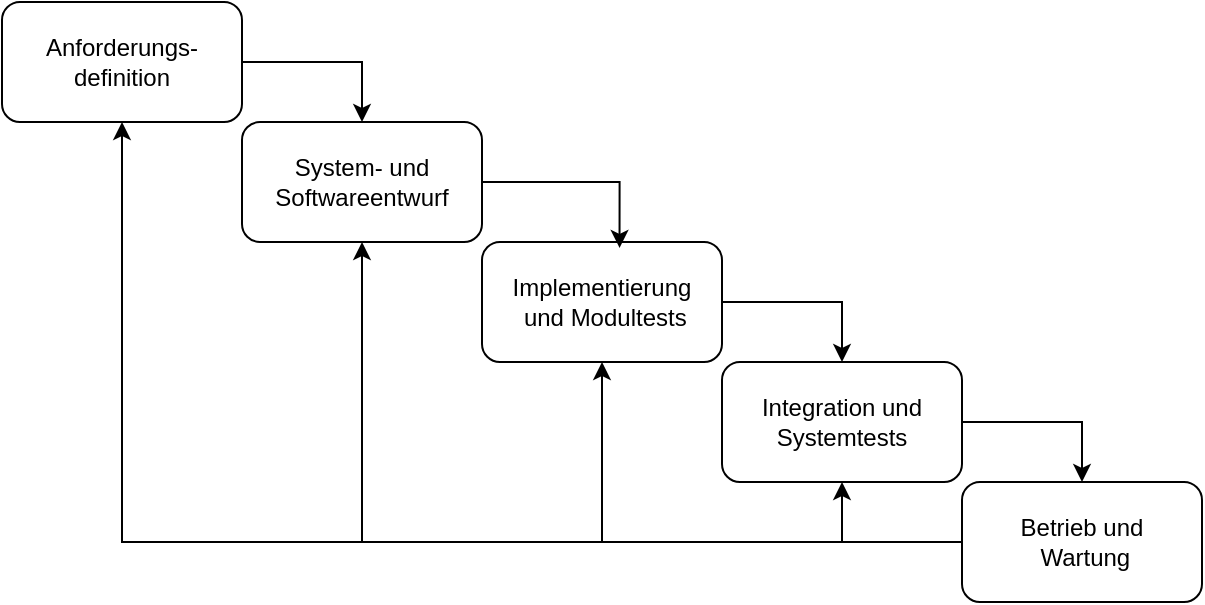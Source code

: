 <mxfile version="24.4.4" type="github">
  <diagram name="Seite-1" id="s-5qhGcBKVuHClTFn3Ni">
    <mxGraphModel dx="1252" dy="705" grid="0" gridSize="10" guides="1" tooltips="1" connect="1" arrows="1" fold="1" page="1" pageScale="1" pageWidth="827" pageHeight="1169" math="0" shadow="0">
      <root>
        <mxCell id="0" />
        <mxCell id="1" parent="0" />
        <mxCell id="m47yQ-gO2Xzb0m4QjFRP-6" style="edgeStyle=orthogonalEdgeStyle;rounded=0;orthogonalLoop=1;jettySize=auto;html=1;entryX=0.5;entryY=0;entryDx=0;entryDy=0;" edge="1" parent="1" source="m47yQ-gO2Xzb0m4QjFRP-1" target="m47yQ-gO2Xzb0m4QjFRP-2">
          <mxGeometry relative="1" as="geometry">
            <mxPoint x="290" y="100" as="targetPoint" />
            <Array as="points">
              <mxPoint x="260" y="130" />
            </Array>
          </mxGeometry>
        </mxCell>
        <mxCell id="m47yQ-gO2Xzb0m4QjFRP-1" value="Anforderungs-definition" style="rounded=1;whiteSpace=wrap;html=1;" vertex="1" parent="1">
          <mxGeometry x="80" y="100" width="120" height="60" as="geometry" />
        </mxCell>
        <mxCell id="m47yQ-gO2Xzb0m4QjFRP-2" value="System- und Softwareentwurf" style="rounded=1;whiteSpace=wrap;html=1;" vertex="1" parent="1">
          <mxGeometry x="200" y="160" width="120" height="60" as="geometry" />
        </mxCell>
        <mxCell id="m47yQ-gO2Xzb0m4QjFRP-8" style="edgeStyle=orthogonalEdgeStyle;rounded=0;orthogonalLoop=1;jettySize=auto;html=1;entryX=0.5;entryY=0;entryDx=0;entryDy=0;" edge="1" parent="1" source="m47yQ-gO2Xzb0m4QjFRP-3" target="m47yQ-gO2Xzb0m4QjFRP-4">
          <mxGeometry relative="1" as="geometry">
            <Array as="points">
              <mxPoint x="500" y="250" />
            </Array>
          </mxGeometry>
        </mxCell>
        <mxCell id="m47yQ-gO2Xzb0m4QjFRP-3" value="Implementierung&lt;div&gt;&amp;nbsp;und Modultests&lt;/div&gt;" style="rounded=1;whiteSpace=wrap;html=1;" vertex="1" parent="1">
          <mxGeometry x="320" y="220" width="120" height="60" as="geometry" />
        </mxCell>
        <mxCell id="m47yQ-gO2Xzb0m4QjFRP-9" style="edgeStyle=orthogonalEdgeStyle;rounded=0;orthogonalLoop=1;jettySize=auto;html=1;" edge="1" parent="1" source="m47yQ-gO2Xzb0m4QjFRP-4" target="m47yQ-gO2Xzb0m4QjFRP-5">
          <mxGeometry relative="1" as="geometry">
            <Array as="points">
              <mxPoint x="620" y="310" />
            </Array>
          </mxGeometry>
        </mxCell>
        <mxCell id="m47yQ-gO2Xzb0m4QjFRP-4" value="Integration und Systemtests" style="rounded=1;whiteSpace=wrap;html=1;" vertex="1" parent="1">
          <mxGeometry x="440" y="280" width="120" height="60" as="geometry" />
        </mxCell>
        <mxCell id="m47yQ-gO2Xzb0m4QjFRP-10" style="edgeStyle=orthogonalEdgeStyle;rounded=0;orthogonalLoop=1;jettySize=auto;html=1;entryX=0.5;entryY=1;entryDx=0;entryDy=0;" edge="1" parent="1" source="m47yQ-gO2Xzb0m4QjFRP-5" target="m47yQ-gO2Xzb0m4QjFRP-1">
          <mxGeometry relative="1" as="geometry" />
        </mxCell>
        <mxCell id="m47yQ-gO2Xzb0m4QjFRP-11" style="edgeStyle=orthogonalEdgeStyle;rounded=0;orthogonalLoop=1;jettySize=auto;html=1;entryX=0.5;entryY=1;entryDx=0;entryDy=0;" edge="1" parent="1" source="m47yQ-gO2Xzb0m4QjFRP-5" target="m47yQ-gO2Xzb0m4QjFRP-4">
          <mxGeometry relative="1" as="geometry">
            <Array as="points">
              <mxPoint x="500" y="370" />
            </Array>
          </mxGeometry>
        </mxCell>
        <mxCell id="m47yQ-gO2Xzb0m4QjFRP-12" style="edgeStyle=orthogonalEdgeStyle;rounded=0;orthogonalLoop=1;jettySize=auto;html=1;entryX=0.5;entryY=1;entryDx=0;entryDy=0;" edge="1" parent="1" source="m47yQ-gO2Xzb0m4QjFRP-5" target="m47yQ-gO2Xzb0m4QjFRP-3">
          <mxGeometry relative="1" as="geometry" />
        </mxCell>
        <mxCell id="m47yQ-gO2Xzb0m4QjFRP-13" style="edgeStyle=orthogonalEdgeStyle;rounded=0;orthogonalLoop=1;jettySize=auto;html=1;entryX=0.5;entryY=1;entryDx=0;entryDy=0;" edge="1" parent="1" source="m47yQ-gO2Xzb0m4QjFRP-5" target="m47yQ-gO2Xzb0m4QjFRP-2">
          <mxGeometry relative="1" as="geometry" />
        </mxCell>
        <mxCell id="m47yQ-gO2Xzb0m4QjFRP-5" value="Betrieb und&lt;div&gt;&amp;nbsp;Wartung&lt;/div&gt;" style="rounded=1;whiteSpace=wrap;html=1;" vertex="1" parent="1">
          <mxGeometry x="560" y="340" width="120" height="60" as="geometry" />
        </mxCell>
        <mxCell id="m47yQ-gO2Xzb0m4QjFRP-7" style="edgeStyle=orthogonalEdgeStyle;rounded=0;orthogonalLoop=1;jettySize=auto;html=1;entryX=0.573;entryY=0.049;entryDx=0;entryDy=0;entryPerimeter=0;" edge="1" parent="1" source="m47yQ-gO2Xzb0m4QjFRP-2" target="m47yQ-gO2Xzb0m4QjFRP-3">
          <mxGeometry relative="1" as="geometry">
            <Array as="points">
              <mxPoint x="389" y="190" />
            </Array>
          </mxGeometry>
        </mxCell>
      </root>
    </mxGraphModel>
  </diagram>
</mxfile>
